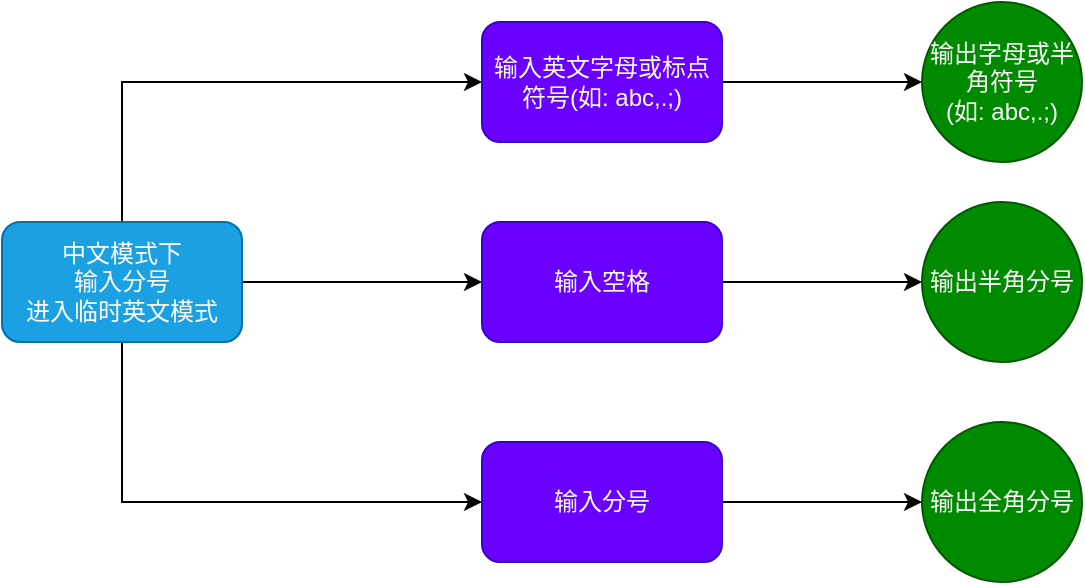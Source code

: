 <mxfile version="21.2.0" type="github">
  <diagram name="第 1 页" id="_44hsCMh0kwW0n-OsUm_">
    <mxGraphModel dx="954" dy="560" grid="1" gridSize="10" guides="1" tooltips="1" connect="1" arrows="1" fold="1" page="1" pageScale="1" pageWidth="1654" pageHeight="2336" math="0" shadow="0">
      <root>
        <mxCell id="0" />
        <mxCell id="1" parent="0" />
        <mxCell id="pZLuwGBEcK4U3wzPfltz-15" style="edgeStyle=orthogonalEdgeStyle;rounded=0;orthogonalLoop=1;jettySize=auto;html=1;exitX=0.5;exitY=0;exitDx=0;exitDy=0;entryX=0;entryY=0.5;entryDx=0;entryDy=0;" edge="1" parent="1" source="pZLuwGBEcK4U3wzPfltz-1" target="pZLuwGBEcK4U3wzPfltz-2">
          <mxGeometry relative="1" as="geometry" />
        </mxCell>
        <mxCell id="pZLuwGBEcK4U3wzPfltz-16" style="edgeStyle=orthogonalEdgeStyle;rounded=0;orthogonalLoop=1;jettySize=auto;html=1;exitX=0.5;exitY=1;exitDx=0;exitDy=0;entryX=0;entryY=0.5;entryDx=0;entryDy=0;" edge="1" parent="1" source="pZLuwGBEcK4U3wzPfltz-1" target="pZLuwGBEcK4U3wzPfltz-5">
          <mxGeometry relative="1" as="geometry" />
        </mxCell>
        <mxCell id="pZLuwGBEcK4U3wzPfltz-17" style="edgeStyle=orthogonalEdgeStyle;rounded=0;orthogonalLoop=1;jettySize=auto;html=1;exitX=1;exitY=0.5;exitDx=0;exitDy=0;entryX=0;entryY=0.5;entryDx=0;entryDy=0;" edge="1" parent="1" source="pZLuwGBEcK4U3wzPfltz-1" target="pZLuwGBEcK4U3wzPfltz-4">
          <mxGeometry relative="1" as="geometry" />
        </mxCell>
        <mxCell id="pZLuwGBEcK4U3wzPfltz-1" value="中文模式下&lt;br&gt;输入分号&lt;br&gt;进入临时英文模式" style="rounded=1;whiteSpace=wrap;html=1;fillColor=#1ba1e2;fontColor=#ffffff;strokeColor=#006EAF;" vertex="1" parent="1">
          <mxGeometry x="130" y="220" width="120" height="60" as="geometry" />
        </mxCell>
        <mxCell id="pZLuwGBEcK4U3wzPfltz-14" value="" style="edgeStyle=orthogonalEdgeStyle;rounded=0;orthogonalLoop=1;jettySize=auto;html=1;" edge="1" parent="1" source="pZLuwGBEcK4U3wzPfltz-2" target="pZLuwGBEcK4U3wzPfltz-13">
          <mxGeometry relative="1" as="geometry" />
        </mxCell>
        <mxCell id="pZLuwGBEcK4U3wzPfltz-2" value="输入英文字母或标点符号(如: abc,.;)" style="rounded=1;whiteSpace=wrap;html=1;fillColor=#6a00ff;fontColor=#ffffff;strokeColor=#3700CC;" vertex="1" parent="1">
          <mxGeometry x="370" y="120" width="120" height="60" as="geometry" />
        </mxCell>
        <mxCell id="pZLuwGBEcK4U3wzPfltz-10" value="" style="edgeStyle=orthogonalEdgeStyle;rounded=0;orthogonalLoop=1;jettySize=auto;html=1;" edge="1" parent="1" source="pZLuwGBEcK4U3wzPfltz-4" target="pZLuwGBEcK4U3wzPfltz-9">
          <mxGeometry relative="1" as="geometry" />
        </mxCell>
        <mxCell id="pZLuwGBEcK4U3wzPfltz-4" value="输入空格" style="rounded=1;whiteSpace=wrap;html=1;fillColor=#6a00ff;fontColor=#ffffff;strokeColor=#3700CC;" vertex="1" parent="1">
          <mxGeometry x="370" y="220" width="120" height="60" as="geometry" />
        </mxCell>
        <mxCell id="pZLuwGBEcK4U3wzPfltz-12" value="" style="edgeStyle=orthogonalEdgeStyle;rounded=0;orthogonalLoop=1;jettySize=auto;html=1;" edge="1" parent="1" source="pZLuwGBEcK4U3wzPfltz-5" target="pZLuwGBEcK4U3wzPfltz-11">
          <mxGeometry relative="1" as="geometry" />
        </mxCell>
        <mxCell id="pZLuwGBEcK4U3wzPfltz-5" value="输入分号" style="rounded=1;whiteSpace=wrap;html=1;fillColor=#6a00ff;fontColor=#ffffff;strokeColor=#3700CC;" vertex="1" parent="1">
          <mxGeometry x="370" y="330" width="120" height="60" as="geometry" />
        </mxCell>
        <mxCell id="pZLuwGBEcK4U3wzPfltz-9" value="输出半角分号" style="ellipse;whiteSpace=wrap;html=1;rounded=1;fillColor=#008a00;fontColor=#ffffff;strokeColor=#005700;" vertex="1" parent="1">
          <mxGeometry x="590" y="210" width="80" height="80" as="geometry" />
        </mxCell>
        <mxCell id="pZLuwGBEcK4U3wzPfltz-11" value="输出全角分号" style="ellipse;whiteSpace=wrap;html=1;rounded=1;fillColor=#008a00;fontColor=#ffffff;strokeColor=#005700;" vertex="1" parent="1">
          <mxGeometry x="590" y="320" width="80" height="80" as="geometry" />
        </mxCell>
        <mxCell id="pZLuwGBEcK4U3wzPfltz-13" value="输出字母或半角符号&lt;br&gt;(如: abc,.;)" style="ellipse;whiteSpace=wrap;html=1;rounded=1;fillColor=#008a00;fontColor=#ffffff;strokeColor=#005700;" vertex="1" parent="1">
          <mxGeometry x="590" y="110" width="80" height="80" as="geometry" />
        </mxCell>
      </root>
    </mxGraphModel>
  </diagram>
</mxfile>
